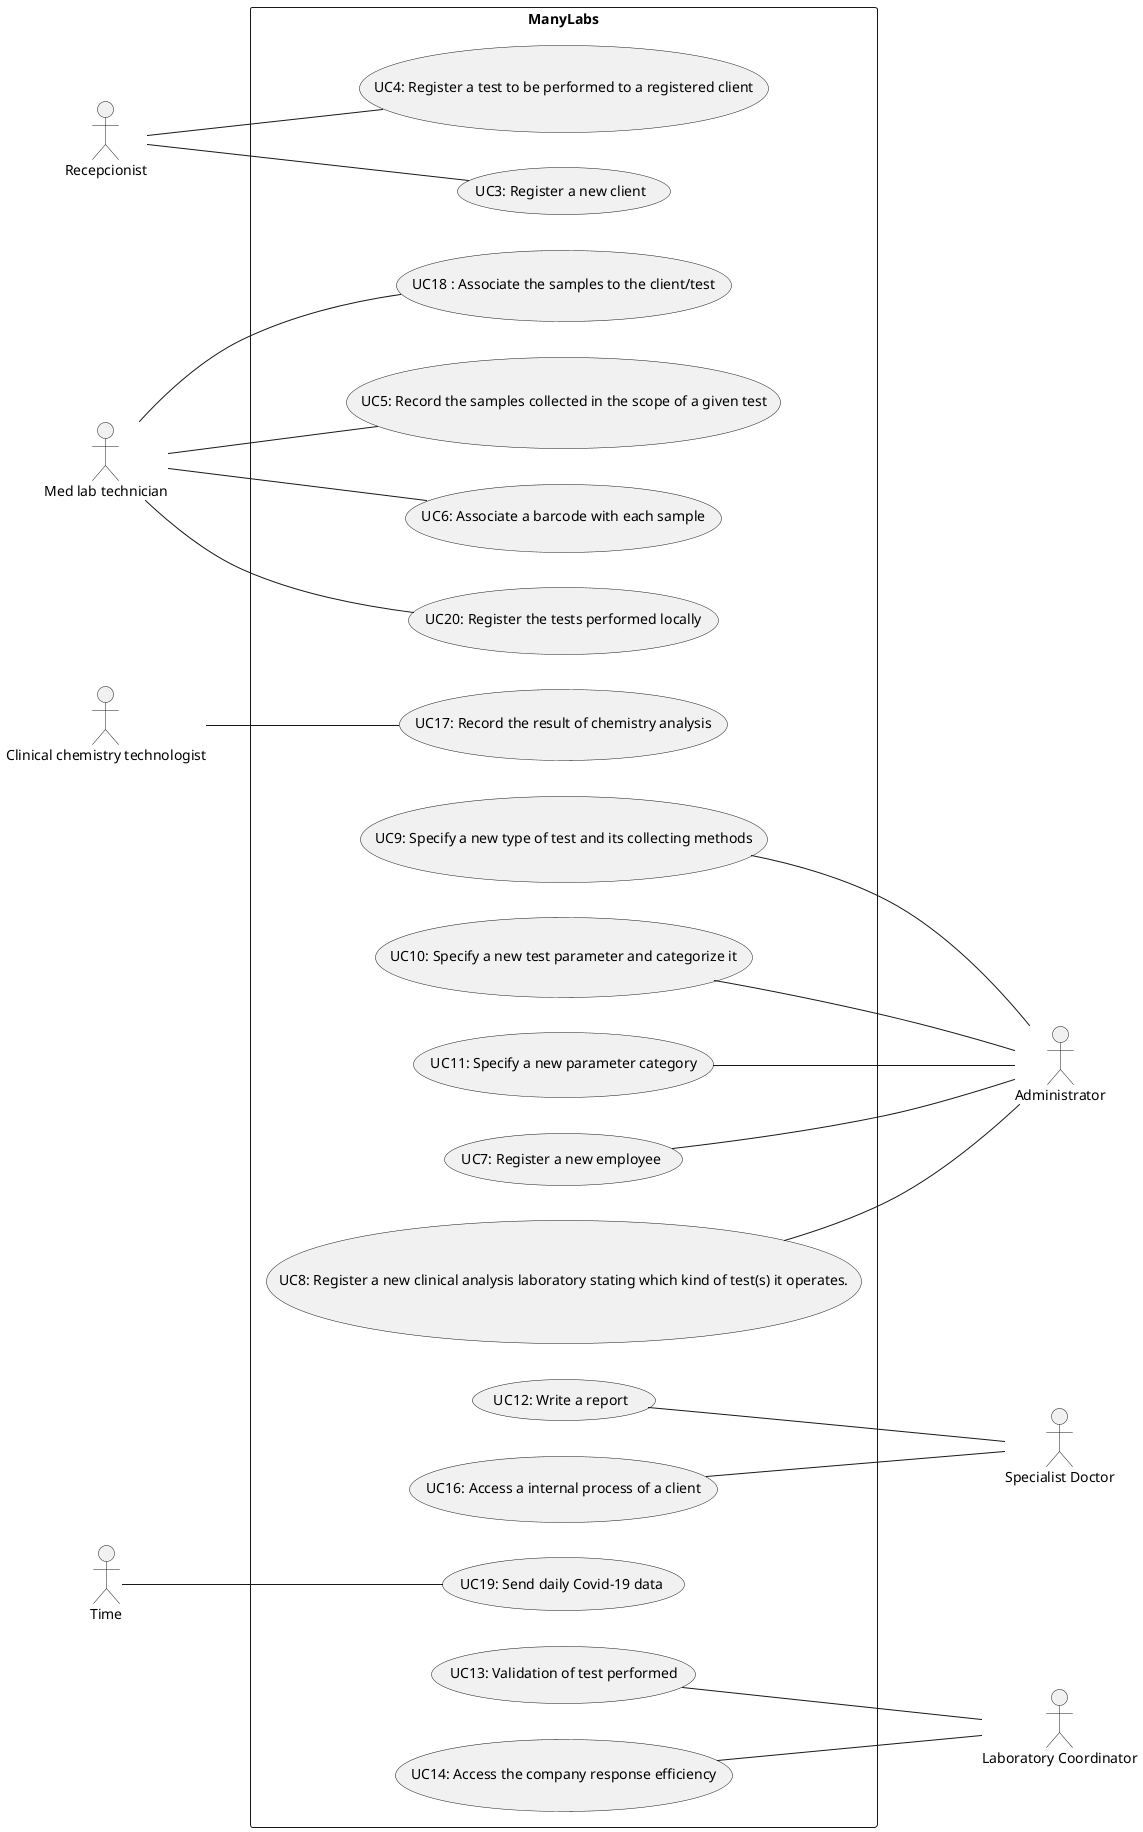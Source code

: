 @startuml
'https://plantuml.com/use-case-diagram
left to right direction
actor "Administrator" as Adm
actor "Recepcionist" as Recp
actor "Med lab technician" as MedLab
actor "Clinical chemistry technologist" as ClinTec
actor "Specialist Doctor" as Doc
actor "Laboratory Coordinator" as LabCod
actor "Time" as Time


rectangle ManyLabs{

usecase "UC3: Register a new client" as UC3
usecase "UC4: Register a test to be performed to a registered client" as UC4
usecase "UC5: Record the samples collected in the scope of a given test" as UC5
usecase "UC6: Associate a barcode with each sample" as UC6
usecase "UC20: Register the tests performed locally" as UC20
usecase "UC17: Record the result of chemistry analysis" as UC17
usecase "UC18 : Associate the samples to the client/test" as UC18
usecase "UC9: Specify a new type of test and its collecting methods" as UC9
usecase "UC10: Specify a new test parameter and categorize it" as UC10
usecase "UC11: Specify a new parameter category" as UC11
usecase "UC12: Write a report" as UC12
usecase "UC13: Validation of test performed" as UC13
usecase "UC14: Access the company response efficiency" as UC14
usecase "UC16: Access a internal process of a client" as UC16
usecase "UC19: Send daily Covid-19 data" as UC19
usecase "UC7: Register a new employee" as UC7
usecase "UC8: Register a new clinical analysis laboratory stating which kind of test(s) it operates." as UC8

}

Recp -- UC3
Recp -- UC4
MedLab -- UC5
MedLab -- UC6
MedLab -- UC20
MedLab -- UC18
ClinTec -- UC17
UC7 --- Adm
UC8 --- Adm
UC9 --- Adm
UC11 --- Adm
UC10 --- Adm
UC16 --- Doc
UC12 --- Doc
UC13 --- LabCod
UC14 --- LabCod
Time -- UC19







@enduml